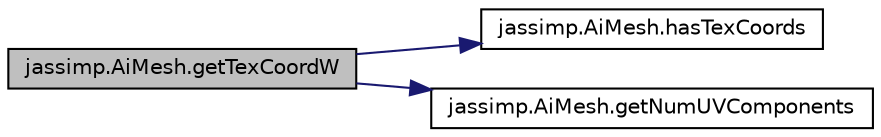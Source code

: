 digraph "jassimp.AiMesh.getTexCoordW"
{
  edge [fontname="Helvetica",fontsize="10",labelfontname="Helvetica",labelfontsize="10"];
  node [fontname="Helvetica",fontsize="10",shape=record];
  rankdir="LR";
  Node1 [label="jassimp.AiMesh.getTexCoordW",height=0.2,width=0.4,color="black", fillcolor="grey75", style="filled", fontcolor="black"];
  Node1 -> Node2 [color="midnightblue",fontsize="10",style="solid"];
  Node2 [label="jassimp.AiMesh.hasTexCoords",height=0.2,width=0.4,color="black", fillcolor="white", style="filled",URL="$classjassimp_1_1_ai_mesh.html#a4cf5971c9e6f01b72726d6dfd9f1be57"];
  Node1 -> Node3 [color="midnightblue",fontsize="10",style="solid"];
  Node3 [label="jassimp.AiMesh.getNumUVComponents",height=0.2,width=0.4,color="black", fillcolor="white", style="filled",URL="$classjassimp_1_1_ai_mesh.html#afb524dc36282d86c2d02382ff3583598"];
}
